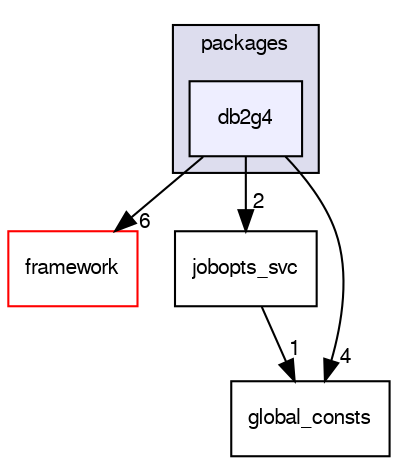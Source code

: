digraph "/dev/shm/kenichi/update-e1039-doc/e1039-core/packages/db2g4" {
  bgcolor=transparent;
  compound=true
  node [ fontsize="10", fontname="FreeSans"];
  edge [ labelfontsize="10", labelfontname="FreeSans"];
  subgraph clusterdir_8ea7cac0f8d8113a9a7e5b799137b771 {
    graph [ bgcolor="#ddddee", pencolor="black", label="packages" fontname="FreeSans", fontsize="10", URL="dir_8ea7cac0f8d8113a9a7e5b799137b771.html"]
  dir_1881616b07e0466b150c88b4a15ca32b [shape=box, label="db2g4", style="filled", fillcolor="#eeeeff", pencolor="black", URL="dir_1881616b07e0466b150c88b4a15ca32b.html"];
  }
  dir_68879e08c6651a210f7d5b44f4a6e313 [shape=box label="framework" color="red" URL="dir_68879e08c6651a210f7d5b44f4a6e313.html"];
  dir_fa15fa1979a2f587dfa447baa637660a [shape=box label="jobopts_svc" URL="dir_fa15fa1979a2f587dfa447baa637660a.html"];
  dir_db0f62da9640c3e2ac69534d9d31ddb5 [shape=box label="global_consts" URL="dir_db0f62da9640c3e2ac69534d9d31ddb5.html"];
  dir_1881616b07e0466b150c88b4a15ca32b->dir_68879e08c6651a210f7d5b44f4a6e313 [headlabel="6", labeldistance=1.5 headhref="dir_000049_000024.html"];
  dir_1881616b07e0466b150c88b4a15ca32b->dir_fa15fa1979a2f587dfa447baa637660a [headlabel="2", labeldistance=1.5 headhref="dir_000049_000060.html"];
  dir_1881616b07e0466b150c88b4a15ca32b->dir_db0f62da9640c3e2ac69534d9d31ddb5 [headlabel="4", labeldistance=1.5 headhref="dir_000049_000058.html"];
  dir_fa15fa1979a2f587dfa447baa637660a->dir_db0f62da9640c3e2ac69534d9d31ddb5 [headlabel="1", labeldistance=1.5 headhref="dir_000060_000058.html"];
}

